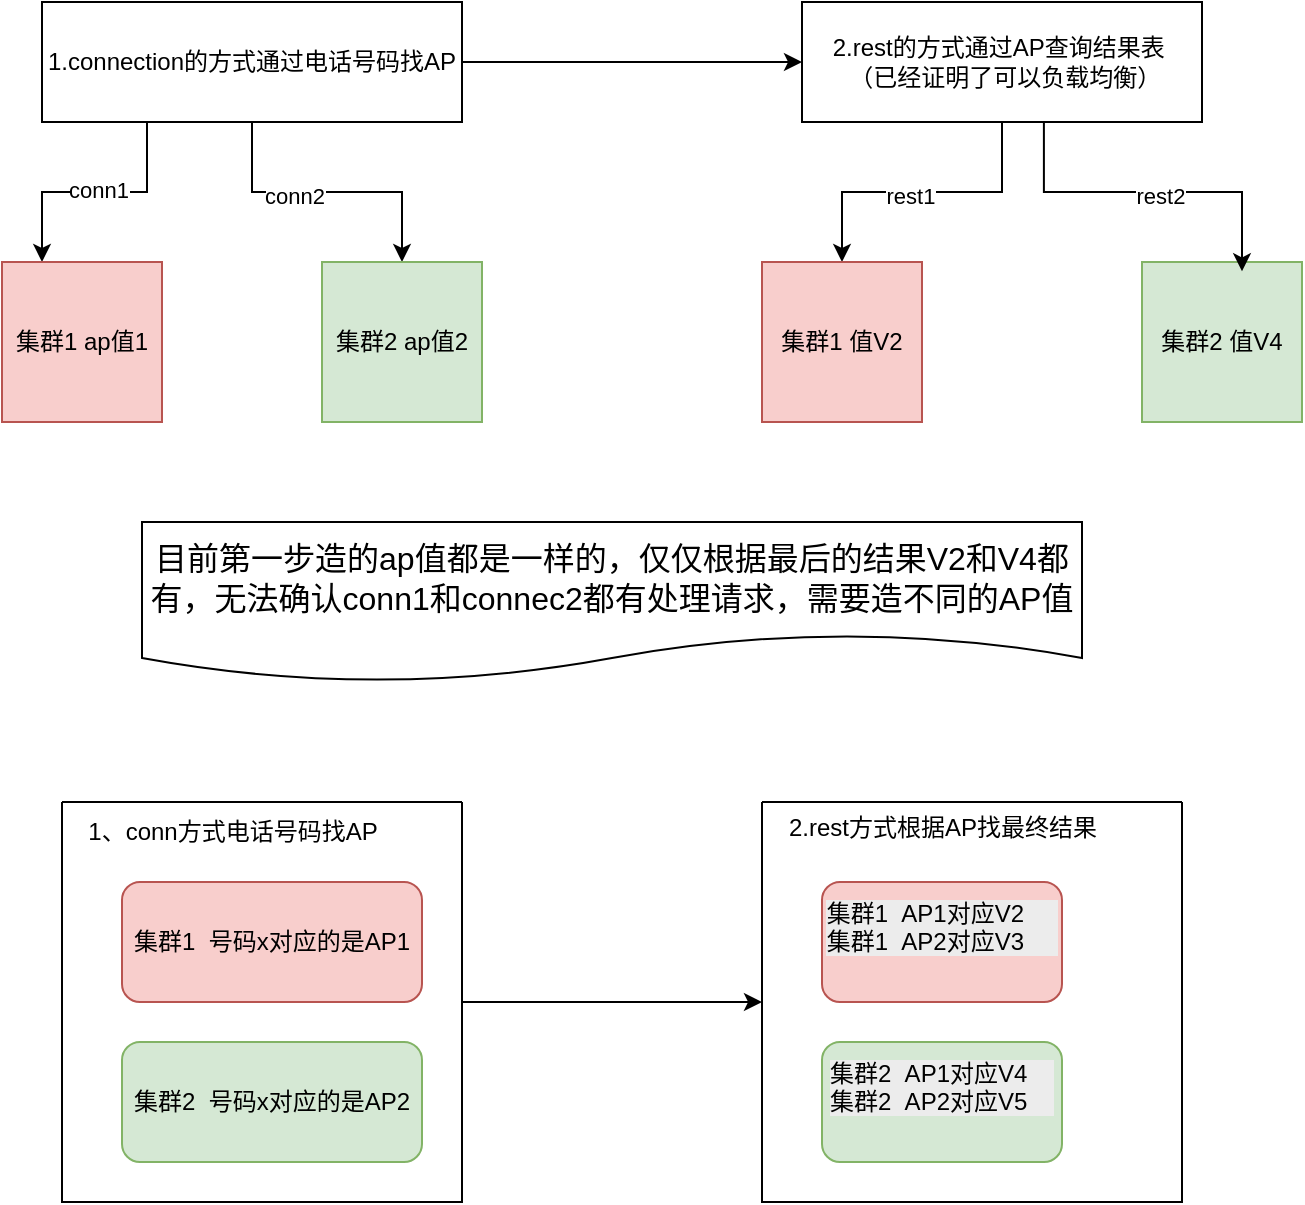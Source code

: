 <mxfile version="26.2.12">
  <diagram name="第 1 页" id="8o7UcqT5gR5OmiEXhHoG">
    <mxGraphModel dx="1215" dy="657" grid="1" gridSize="10" guides="1" tooltips="1" connect="1" arrows="1" fold="1" page="1" pageScale="1" pageWidth="827" pageHeight="1169" math="0" shadow="0">
      <root>
        <mxCell id="0" />
        <mxCell id="1" parent="0" />
        <mxCell id="f5Mhd6XvQ6sr-KnToCeB-28" style="edgeStyle=orthogonalEdgeStyle;rounded=0;orthogonalLoop=1;jettySize=auto;html=1;exitX=0.5;exitY=1;exitDx=0;exitDy=0;entryX=0.5;entryY=0;entryDx=0;entryDy=0;" parent="1" source="f5Mhd6XvQ6sr-KnToCeB-2" target="f5Mhd6XvQ6sr-KnToCeB-14" edge="1">
          <mxGeometry relative="1" as="geometry" />
        </mxCell>
        <mxCell id="f5Mhd6XvQ6sr-KnToCeB-40" value="rest1" style="edgeLabel;html=1;align=center;verticalAlign=middle;resizable=0;points=[];" parent="f5Mhd6XvQ6sr-KnToCeB-28" vertex="1" connectable="0">
          <mxGeometry x="0.089" y="2" relative="1" as="geometry">
            <mxPoint as="offset" />
          </mxGeometry>
        </mxCell>
        <mxCell id="f5Mhd6XvQ6sr-KnToCeB-2" value="2.rest的方式通过AP查询结果表&amp;nbsp; &amp;nbsp;（已经证明了可以负载均衡）" style="rounded=0;whiteSpace=wrap;html=1;" parent="1" vertex="1">
          <mxGeometry x="490" y="240" width="200" height="60" as="geometry" />
        </mxCell>
        <mxCell id="f5Mhd6XvQ6sr-KnToCeB-8" style="edgeStyle=orthogonalEdgeStyle;rounded=0;orthogonalLoop=1;jettySize=auto;html=1;exitX=1;exitY=0.5;exitDx=0;exitDy=0;entryX=0;entryY=0.5;entryDx=0;entryDy=0;" parent="1" source="f5Mhd6XvQ6sr-KnToCeB-6" target="f5Mhd6XvQ6sr-KnToCeB-2" edge="1">
          <mxGeometry relative="1" as="geometry" />
        </mxCell>
        <mxCell id="f5Mhd6XvQ6sr-KnToCeB-21" style="edgeStyle=orthogonalEdgeStyle;rounded=0;orthogonalLoop=1;jettySize=auto;html=1;exitX=0.5;exitY=1;exitDx=0;exitDy=0;entryX=0.5;entryY=0;entryDx=0;entryDy=0;" parent="1" source="f5Mhd6XvQ6sr-KnToCeB-6" target="f5Mhd6XvQ6sr-KnToCeB-13" edge="1">
          <mxGeometry relative="1" as="geometry" />
        </mxCell>
        <mxCell id="f5Mhd6XvQ6sr-KnToCeB-33" value="conn2" style="edgeLabel;html=1;align=center;verticalAlign=middle;resizable=0;points=[];" parent="f5Mhd6XvQ6sr-KnToCeB-21" vertex="1" connectable="0">
          <mxGeometry x="-0.237" y="-2" relative="1" as="geometry">
            <mxPoint as="offset" />
          </mxGeometry>
        </mxCell>
        <mxCell id="f5Mhd6XvQ6sr-KnToCeB-38" style="edgeStyle=orthogonalEdgeStyle;rounded=0;orthogonalLoop=1;jettySize=auto;html=1;exitX=0.25;exitY=1;exitDx=0;exitDy=0;entryX=0.25;entryY=0;entryDx=0;entryDy=0;" parent="1" source="f5Mhd6XvQ6sr-KnToCeB-6" target="f5Mhd6XvQ6sr-KnToCeB-12" edge="1">
          <mxGeometry relative="1" as="geometry" />
        </mxCell>
        <mxCell id="f5Mhd6XvQ6sr-KnToCeB-39" value="conn1" style="edgeLabel;html=1;align=center;verticalAlign=middle;resizable=0;points=[];" parent="f5Mhd6XvQ6sr-KnToCeB-38" vertex="1" connectable="0">
          <mxGeometry x="-0.018" y="-1" relative="1" as="geometry">
            <mxPoint as="offset" />
          </mxGeometry>
        </mxCell>
        <mxCell id="f5Mhd6XvQ6sr-KnToCeB-6" value="1.connection的方式通过电话号码找AP" style="rounded=0;whiteSpace=wrap;html=1;" parent="1" vertex="1">
          <mxGeometry x="110" y="240" width="210" height="60" as="geometry" />
        </mxCell>
        <mxCell id="f5Mhd6XvQ6sr-KnToCeB-12" value="集群1 ap值1" style="whiteSpace=wrap;html=1;aspect=fixed;fillColor=#f8cecc;strokeColor=#b85450;" parent="1" vertex="1">
          <mxGeometry x="90" y="370" width="80" height="80" as="geometry" />
        </mxCell>
        <mxCell id="f5Mhd6XvQ6sr-KnToCeB-13" value="集群2 ap值2" style="whiteSpace=wrap;html=1;aspect=fixed;fillColor=#d5e8d4;strokeColor=#82b366;" parent="1" vertex="1">
          <mxGeometry x="250" y="370" width="80" height="80" as="geometry" />
        </mxCell>
        <mxCell id="f5Mhd6XvQ6sr-KnToCeB-14" value="集群1 值V2" style="whiteSpace=wrap;html=1;aspect=fixed;fillColor=#f8cecc;strokeColor=#b85450;" parent="1" vertex="1">
          <mxGeometry x="470" y="370" width="80" height="80" as="geometry" />
        </mxCell>
        <mxCell id="f5Mhd6XvQ6sr-KnToCeB-15" value="集群2 值V4" style="whiteSpace=wrap;html=1;aspect=fixed;fillColor=#d5e8d4;strokeColor=#82b366;" parent="1" vertex="1">
          <mxGeometry x="660" y="370" width="80" height="80" as="geometry" />
        </mxCell>
        <mxCell id="f5Mhd6XvQ6sr-KnToCeB-31" style="edgeStyle=orthogonalEdgeStyle;rounded=0;orthogonalLoop=1;jettySize=auto;html=1;exitX=0.5;exitY=1;exitDx=0;exitDy=0;entryX=0.613;entryY=0.058;entryDx=0;entryDy=0;entryPerimeter=0;" parent="1" edge="1">
          <mxGeometry relative="1" as="geometry">
            <mxPoint x="620.96" y="300" as="sourcePoint" />
            <mxPoint x="710" y="374.64" as="targetPoint" />
            <Array as="points">
              <mxPoint x="610.96" y="300" />
              <mxPoint x="610.96" y="335" />
              <mxPoint x="709.96" y="335" />
            </Array>
          </mxGeometry>
        </mxCell>
        <mxCell id="f5Mhd6XvQ6sr-KnToCeB-41" value="rest2" style="edgeLabel;html=1;align=center;verticalAlign=middle;resizable=0;points=[];" parent="f5Mhd6XvQ6sr-KnToCeB-31" vertex="1" connectable="0">
          <mxGeometry x="0.114" y="-2" relative="1" as="geometry">
            <mxPoint as="offset" />
          </mxGeometry>
        </mxCell>
        <mxCell id="f5Mhd6XvQ6sr-KnToCeB-43" value="&lt;font&gt;目前第一步造的ap值都是一样的，仅仅根据最后的结果V2和V4都有，无法确认conn1和connec2都有处理请求，需要造不同的AP值&lt;/font&gt;" style="shape=document;whiteSpace=wrap;html=1;boundedLbl=1;fontSize=16;" parent="1" vertex="1">
          <mxGeometry x="160" y="500" width="470" height="80" as="geometry" />
        </mxCell>
        <mxCell id="csJ0kRCY4yboLNJ_zuVV-16" style="edgeStyle=orthogonalEdgeStyle;rounded=0;orthogonalLoop=1;jettySize=auto;html=1;exitX=1;exitY=0.5;exitDx=0;exitDy=0;entryX=0;entryY=0.5;entryDx=0;entryDy=0;" edge="1" parent="1" source="csJ0kRCY4yboLNJ_zuVV-1" target="csJ0kRCY4yboLNJ_zuVV-2">
          <mxGeometry relative="1" as="geometry" />
        </mxCell>
        <mxCell id="csJ0kRCY4yboLNJ_zuVV-1" value="" style="swimlane;startSize=0;" vertex="1" parent="1">
          <mxGeometry x="120" y="640" width="200" height="200" as="geometry" />
        </mxCell>
        <mxCell id="csJ0kRCY4yboLNJ_zuVV-5" value="1、conn方式电话号码找AP" style="text;html=1;align=center;verticalAlign=middle;resizable=0;points=[];autosize=1;strokeColor=none;fillColor=none;" vertex="1" parent="csJ0kRCY4yboLNJ_zuVV-1">
          <mxGeometry width="170" height="30" as="geometry" />
        </mxCell>
        <mxCell id="csJ0kRCY4yboLNJ_zuVV-6" value="集群1&amp;nbsp; 号码x对应的是AP1" style="rounded=1;whiteSpace=wrap;html=1;fillColor=#f8cecc;strokeColor=#b85450;" vertex="1" parent="csJ0kRCY4yboLNJ_zuVV-1">
          <mxGeometry x="30" y="40" width="150" height="60" as="geometry" />
        </mxCell>
        <mxCell id="csJ0kRCY4yboLNJ_zuVV-7" value="集群2&amp;nbsp; 号码x对应的是AP2" style="rounded=1;whiteSpace=wrap;html=1;fillColor=#d5e8d4;strokeColor=#82b366;" vertex="1" parent="csJ0kRCY4yboLNJ_zuVV-1">
          <mxGeometry x="30" y="120" width="150" height="60" as="geometry" />
        </mxCell>
        <mxCell id="csJ0kRCY4yboLNJ_zuVV-2" value="" style="swimlane;startSize=0;" vertex="1" parent="1">
          <mxGeometry x="470" y="640" width="210" height="200" as="geometry">
            <mxRectangle x="490" y="640" width="50" height="40" as="alternateBounds" />
          </mxGeometry>
        </mxCell>
        <mxCell id="csJ0kRCY4yboLNJ_zuVV-8" value="&lt;span style=&quot;color: rgb(0, 0, 0); font-family: Helvetica; font-size: 12px; font-style: normal; font-variant-ligatures: normal; font-variant-caps: normal; font-weight: 400; letter-spacing: normal; orphans: 2; text-align: center; text-indent: 0px; text-transform: none; widows: 2; word-spacing: 0px; -webkit-text-stroke-width: 0px; white-space: normal; background-color: rgb(236, 236, 236); text-decoration-thickness: initial; text-decoration-style: initial; text-decoration-color: initial; float: none; display: inline !important;&quot;&gt;集群1&amp;nbsp; AP1对应V2&amp;nbsp; &amp;nbsp; &amp;nbsp; 集群1&amp;nbsp; AP2对应V3&amp;nbsp; &amp;nbsp; &amp;nbsp;&lt;/span&gt;&lt;div&gt;&lt;br&gt;&lt;/div&gt;" style="rounded=1;whiteSpace=wrap;html=1;fillColor=#f8cecc;strokeColor=#b85450;" vertex="1" parent="csJ0kRCY4yboLNJ_zuVV-2">
          <mxGeometry x="30" y="40" width="120" height="60" as="geometry" />
        </mxCell>
        <mxCell id="csJ0kRCY4yboLNJ_zuVV-10" value="2.rest方式根据AP找最终结果&lt;div&gt;&lt;br&gt;&lt;/div&gt;" style="text;html=1;align=center;verticalAlign=middle;resizable=0;points=[];autosize=1;strokeColor=none;fillColor=none;" vertex="1" parent="csJ0kRCY4yboLNJ_zuVV-2">
          <mxGeometry width="180" height="40" as="geometry" />
        </mxCell>
        <mxCell id="csJ0kRCY4yboLNJ_zuVV-13" value="&lt;span style=&quot;color: rgb(0, 0, 0); font-family: Helvetica; font-size: 12px; font-style: normal; font-variant-ligatures: normal; font-variant-caps: normal; font-weight: 400; letter-spacing: normal; orphans: 2; text-align: center; text-indent: 0px; text-transform: none; widows: 2; word-spacing: 0px; -webkit-text-stroke-width: 0px; white-space: normal; background-color: rgb(236, 236, 236); text-decoration-thickness: initial; text-decoration-style: initial; text-decoration-color: initial; float: none; display: inline !important;&quot;&gt;集群2&amp;nbsp; AP1对应V4 &amp;nbsp; &amp;nbsp; 集群2&amp;nbsp; AP2对应V5 &amp;nbsp; &amp;nbsp;&lt;/span&gt;&lt;div&gt;&lt;br&gt;&lt;/div&gt;" style="rounded=1;whiteSpace=wrap;html=1;fillColor=#d5e8d4;strokeColor=#82b366;" vertex="1" parent="csJ0kRCY4yboLNJ_zuVV-2">
          <mxGeometry x="30" y="120" width="120" height="60" as="geometry" />
        </mxCell>
      </root>
    </mxGraphModel>
  </diagram>
</mxfile>
